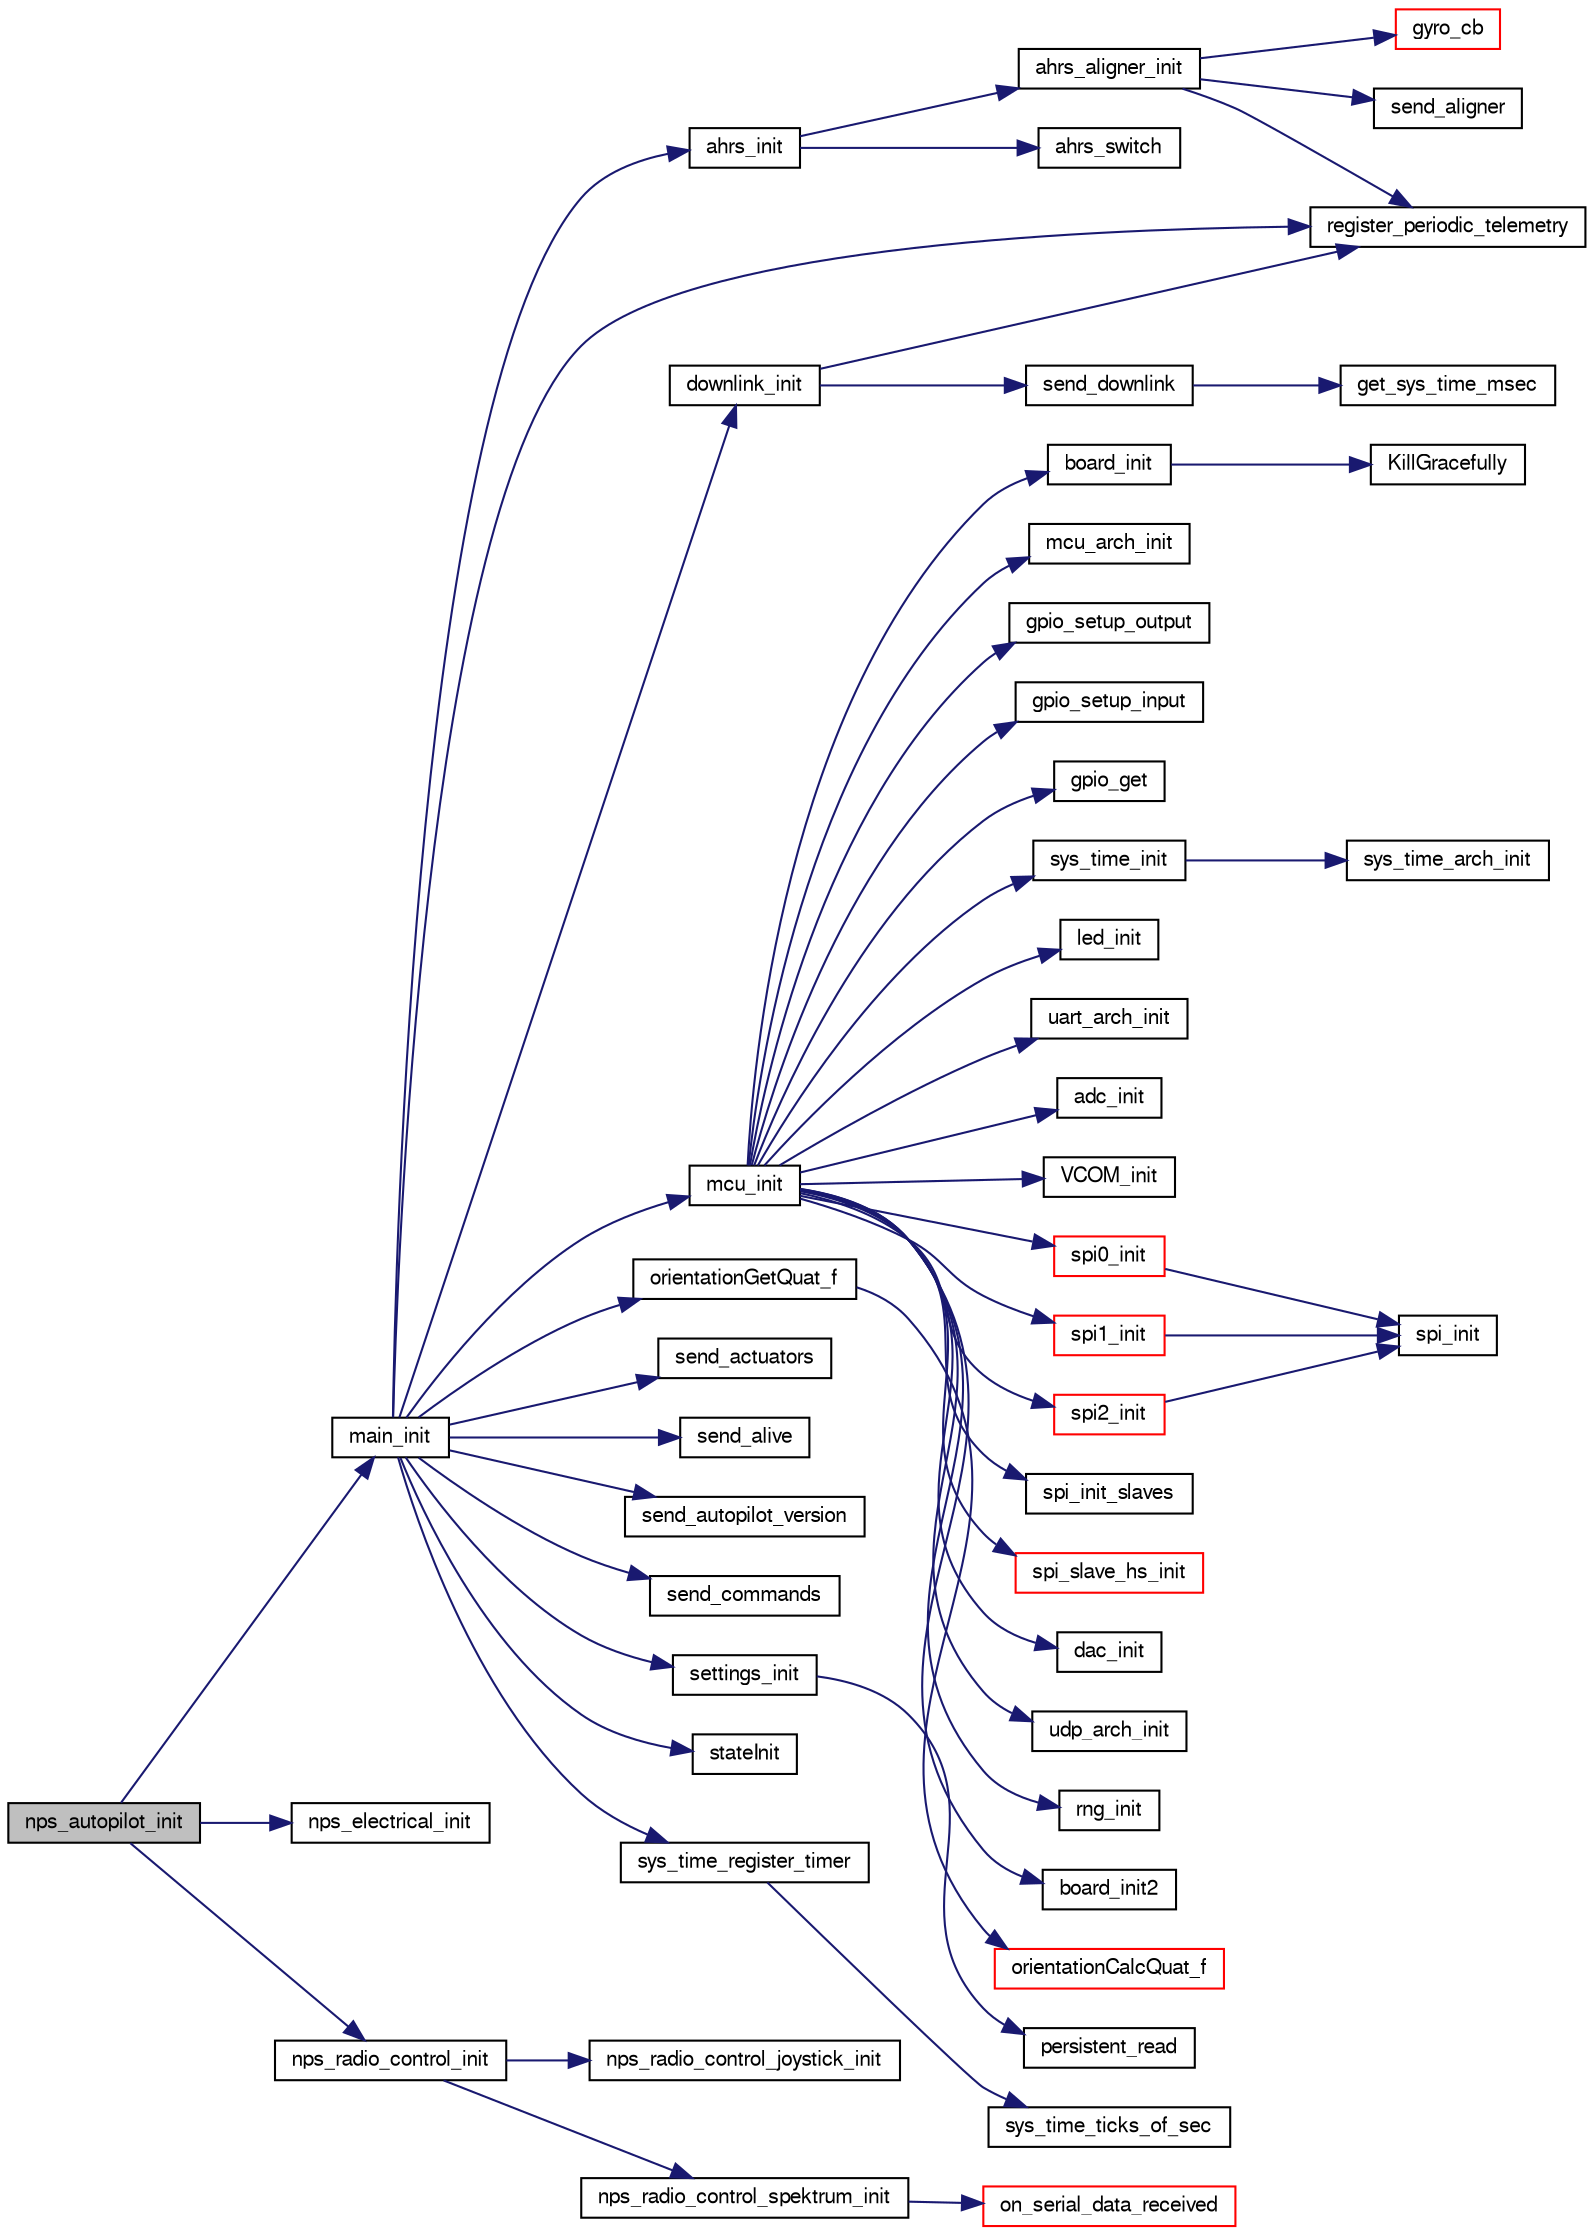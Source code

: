 digraph "nps_autopilot_init"
{
  edge [fontname="FreeSans",fontsize="10",labelfontname="FreeSans",labelfontsize="10"];
  node [fontname="FreeSans",fontsize="10",shape=record];
  rankdir="LR";
  Node1 [label="nps_autopilot_init",height=0.2,width=0.4,color="black", fillcolor="grey75", style="filled", fontcolor="black"];
  Node1 -> Node2 [color="midnightblue",fontsize="10",style="solid",fontname="FreeSans"];
  Node2 [label="main_init",height=0.2,width=0.4,color="black", fillcolor="white", style="filled",URL="$demo__ahrs__actuators_8c.html#afaa8374e20b79aaf7cfcea5ad9467ab1"];
  Node2 -> Node3 [color="midnightblue",fontsize="10",style="solid",fontname="FreeSans"];
  Node3 [label="ahrs_init",height=0.2,width=0.4,color="black", fillcolor="white", style="filled",URL="$ahrs_8c.html#aa3721663c9df7c7af5613486a3566afb",tooltip="AHRS initialization. "];
  Node3 -> Node4 [color="midnightblue",fontsize="10",style="solid",fontname="FreeSans"];
  Node4 [label="ahrs_aligner_init",height=0.2,width=0.4,color="black", fillcolor="white", style="filled",URL="$ahrs__aligner_8c.html#a321c9a82fcb75074c3041cbf6906e5ea"];
  Node4 -> Node5 [color="midnightblue",fontsize="10",style="solid",fontname="FreeSans"];
  Node5 [label="gyro_cb",height=0.2,width=0.4,color="red", fillcolor="white", style="filled",URL="$ahrs__aligner_8c.html#a47e1ea35fdb43af72537c6c9f38b889d"];
  Node4 -> Node6 [color="midnightblue",fontsize="10",style="solid",fontname="FreeSans"];
  Node6 [label="register_periodic_telemetry",height=0.2,width=0.4,color="black", fillcolor="white", style="filled",URL="$telemetry_8c.html#a8b8cf43739f06c54d16370c141b541a0",tooltip="Register a telemetry callback function. "];
  Node4 -> Node7 [color="midnightblue",fontsize="10",style="solid",fontname="FreeSans"];
  Node7 [label="send_aligner",height=0.2,width=0.4,color="black", fillcolor="white", style="filled",URL="$ahrs__aligner_8c.html#abe64b23cba24d9f6d4efd4773d3c8d1e"];
  Node3 -> Node8 [color="midnightblue",fontsize="10",style="solid",fontname="FreeSans"];
  Node8 [label="ahrs_switch",height=0.2,width=0.4,color="black", fillcolor="white", style="filled",URL="$ahrs_8c.html#ad933997851f19f057be2d3c1d4b5b5d0",tooltip="Switch to the output of another AHRS impl. "];
  Node2 -> Node9 [color="midnightblue",fontsize="10",style="solid",fontname="FreeSans"];
  Node9 [label="downlink_init",height=0.2,width=0.4,color="black", fillcolor="white", style="filled",URL="$downlink_8c.html#afd49e1738cc6ad57218b944dcb94f73b"];
  Node9 -> Node6 [color="midnightblue",fontsize="10",style="solid",fontname="FreeSans"];
  Node9 -> Node10 [color="midnightblue",fontsize="10",style="solid",fontname="FreeSans"];
  Node10 [label="send_downlink",height=0.2,width=0.4,color="black", fillcolor="white", style="filled",URL="$downlink_8c.html#af23b2b19aabf230dd8e4bb719c3d4f34"];
  Node10 -> Node11 [color="midnightblue",fontsize="10",style="solid",fontname="FreeSans"];
  Node11 [label="get_sys_time_msec",height=0.2,width=0.4,color="black", fillcolor="white", style="filled",URL="$chibios_2mcu__periph_2sys__time__arch_8c.html#ad3cb294b0d1d74dfb511534b36a17960",tooltip="Get the time in milliseconds since startup. "];
  Node2 -> Node12 [color="midnightblue",fontsize="10",style="solid",fontname="FreeSans"];
  Node12 [label="mcu_init",height=0.2,width=0.4,color="black", fillcolor="white", style="filled",URL="$group__mcu__periph.html#ga9af744358ff4b1e3e33d7dd170862f9b",tooltip="Microcontroller peripherals initialization. "];
  Node12 -> Node13 [color="midnightblue",fontsize="10",style="solid",fontname="FreeSans"];
  Node13 [label="board_init",height=0.2,width=0.4,color="black", fillcolor="white", style="filled",URL="$group__mcu__periph.html#ga916f2adc2080b4fe88034086d107a8dc",tooltip="Optional board init function called at the start of mcu_init(). "];
  Node13 -> Node14 [color="midnightblue",fontsize="10",style="solid",fontname="FreeSans"];
  Node14 [label="KillGracefully",height=0.2,width=0.4,color="black", fillcolor="white", style="filled",URL="$ardrone_2board_8c.html#a646b7f375c14d15f1aa843bbe058634f"];
  Node12 -> Node15 [color="midnightblue",fontsize="10",style="solid",fontname="FreeSans"];
  Node15 [label="mcu_arch_init",height=0.2,width=0.4,color="black", fillcolor="white", style="filled",URL="$chibios_2mcu__arch_8c.html#a87671303c7d4a9264b1ffbb07e87f454"];
  Node12 -> Node16 [color="midnightblue",fontsize="10",style="solid",fontname="FreeSans"];
  Node16 [label="gpio_setup_output",height=0.2,width=0.4,color="black", fillcolor="white", style="filled",URL="$chibios_2mcu__periph_2gpio__arch_8c.html#a614c4a447f1e43381d92c682ac3b953f",tooltip="Setup one or more pins of the given GPIO port as outputs. "];
  Node12 -> Node17 [color="midnightblue",fontsize="10",style="solid",fontname="FreeSans"];
  Node17 [label="gpio_setup_input",height=0.2,width=0.4,color="black", fillcolor="white", style="filled",URL="$chibios_2mcu__periph_2gpio__arch_8c.html#ae7d0172a824f41338c10872b96cc541b",tooltip="Setup one or more pins of the given GPIO port as inputs. "];
  Node12 -> Node18 [color="midnightblue",fontsize="10",style="solid",fontname="FreeSans"];
  Node18 [label="gpio_get",height=0.2,width=0.4,color="black", fillcolor="white", style="filled",URL="$chibios_2mcu__periph_2gpio__arch_8h.html#afd6403990094d8cd6010b2e641a977da",tooltip="Get level of a gpio. "];
  Node12 -> Node19 [color="midnightblue",fontsize="10",style="solid",fontname="FreeSans"];
  Node19 [label="sys_time_init",height=0.2,width=0.4,color="black", fillcolor="white", style="filled",URL="$sys__time_8c.html#a1e6b75f4db9128a3326d8a6283b0af43"];
  Node19 -> Node20 [color="midnightblue",fontsize="10",style="solid",fontname="FreeSans"];
  Node20 [label="sys_time_arch_init",height=0.2,width=0.4,color="black", fillcolor="white", style="filled",URL="$chibios_2mcu__periph_2sys__time__arch_8c.html#a9b31c2feb846b96205ae20ea6883e1c4"];
  Node12 -> Node21 [color="midnightblue",fontsize="10",style="solid",fontname="FreeSans"];
  Node21 [label="led_init",height=0.2,width=0.4,color="black", fillcolor="white", style="filled",URL="$led_8h.html#a9d9d9b1f30592189c3aa7358c626218f",tooltip="Automatic initialization of actived LED Set to OFF at startup. "];
  Node12 -> Node22 [color="midnightblue",fontsize="10",style="solid",fontname="FreeSans"];
  Node22 [label="uart_arch_init",height=0.2,width=0.4,color="black", fillcolor="white", style="filled",URL="$linux_2mcu__periph_2uart__arch_8c.html#a7e440684a8b6a4088b2f1d5b4dc47587"];
  Node12 -> Node23 [color="midnightblue",fontsize="10",style="solid",fontname="FreeSans"];
  Node23 [label="adc_init",height=0.2,width=0.4,color="black", fillcolor="white", style="filled",URL="$chibios_2mcu__periph_2adc__arch_8c.html#a2b815e6730e8723a6d1d06d9ef8f31c0",tooltip="Adc init. "];
  Node12 -> Node24 [color="midnightblue",fontsize="10",style="solid",fontname="FreeSans"];
  Node24 [label="VCOM_init",height=0.2,width=0.4,color="black", fillcolor="white", style="filled",URL="$lpc21_2usb__ser__hw_8c.html#a96a54f28bfc8bc28963cd2fac74609cd"];
  Node12 -> Node25 [color="midnightblue",fontsize="10",style="solid",fontname="FreeSans"];
  Node25 [label="spi0_init",height=0.2,width=0.4,color="red", fillcolor="white", style="filled",URL="$group__spi.html#ga2437939c4fca0a4a5a4f79460ed3f731"];
  Node25 -> Node26 [color="midnightblue",fontsize="10",style="solid",fontname="FreeSans"];
  Node26 [label="spi_init",height=0.2,width=0.4,color="black", fillcolor="white", style="filled",URL="$group__spi.html#ga6c0861f0c2184cab82f883ca29312011",tooltip="Initialize a spi peripheral. "];
  Node12 -> Node27 [color="midnightblue",fontsize="10",style="solid",fontname="FreeSans"];
  Node27 [label="spi1_init",height=0.2,width=0.4,color="red", fillcolor="white", style="filled",URL="$group__spi.html#ga7da3469436debceb731ecb76c920efda"];
  Node27 -> Node26 [color="midnightblue",fontsize="10",style="solid",fontname="FreeSans"];
  Node12 -> Node28 [color="midnightblue",fontsize="10",style="solid",fontname="FreeSans"];
  Node28 [label="spi2_init",height=0.2,width=0.4,color="red", fillcolor="white", style="filled",URL="$group__spi.html#ga1c8c4e89459606c70f6749714abd4a86"];
  Node28 -> Node26 [color="midnightblue",fontsize="10",style="solid",fontname="FreeSans"];
  Node12 -> Node29 [color="midnightblue",fontsize="10",style="solid",fontname="FreeSans"];
  Node29 [label="spi_init_slaves",height=0.2,width=0.4,color="black", fillcolor="white", style="filled",URL="$group__spi.html#gafc9125c5764a6749703ae4f1303a16f3",tooltip="spi_init_slaves() function "];
  Node12 -> Node30 [color="midnightblue",fontsize="10",style="solid",fontname="FreeSans"];
  Node30 [label="spi_slave_hs_init",height=0.2,width=0.4,color="red", fillcolor="white", style="filled",URL="$spi__slave__hs__arch_8c.html#ad7c7233ab7697ee83d0228fe95b0c048"];
  Node12 -> Node31 [color="midnightblue",fontsize="10",style="solid",fontname="FreeSans"];
  Node31 [label="dac_init",height=0.2,width=0.4,color="black", fillcolor="white", style="filled",URL="$dac__arch_8c.html#a6e622fafee8436bf9cf9f6b120352e3c"];
  Node12 -> Node32 [color="midnightblue",fontsize="10",style="solid",fontname="FreeSans"];
  Node32 [label="udp_arch_init",height=0.2,width=0.4,color="black", fillcolor="white", style="filled",URL="$linux_2mcu__periph_2udp__arch_8c.html#a665732768aad2a0f4b0a396d96485cc2"];
  Node12 -> Node33 [color="midnightblue",fontsize="10",style="solid",fontname="FreeSans"];
  Node33 [label="rng_init",height=0.2,width=0.4,color="black", fillcolor="white", style="filled",URL="$chibios_2mcu__periph_2rng__arch_8c.html#ad5a3df3d0092f55f6ea54ccaa7daf3dc"];
  Node12 -> Node34 [color="midnightblue",fontsize="10",style="solid",fontname="FreeSans"];
  Node34 [label="board_init2",height=0.2,width=0.4,color="black", fillcolor="white", style="filled",URL="$group__mcu__periph.html#gaf8669c6ba2d12460cf1172edd1a5e4a3",tooltip="Optional board init function called at the end of mcu_init(). "];
  Node2 -> Node35 [color="midnightblue",fontsize="10",style="solid",fontname="FreeSans"];
  Node35 [label="orientationGetQuat_f",height=0.2,width=0.4,color="black", fillcolor="white", style="filled",URL="$group__math__orientation__representation.html#ga4bc38966bac43e1f55b2f042d8f2e411",tooltip="Get vehicle body attitude quaternion (float). "];
  Node35 -> Node36 [color="midnightblue",fontsize="10",style="solid",fontname="FreeSans"];
  Node36 [label="orientationCalcQuat_f",height=0.2,width=0.4,color="red", fillcolor="white", style="filled",URL="$group__math__orientation__representation.html#ga33edf7d5bd278bed617fb5aa88559dc2"];
  Node2 -> Node6 [color="midnightblue",fontsize="10",style="solid",fontname="FreeSans"];
  Node2 -> Node37 [color="midnightblue",fontsize="10",style="solid",fontname="FreeSans"];
  Node37 [label="send_actuators",height=0.2,width=0.4,color="black", fillcolor="white", style="filled",URL="$demo__ahrs__actuators_8c.html#acd7f051f394d395b1b28750b8e853e9c"];
  Node2 -> Node38 [color="midnightblue",fontsize="10",style="solid",fontname="FreeSans"];
  Node38 [label="send_alive",height=0.2,width=0.4,color="black", fillcolor="white", style="filled",URL="$demo__ahrs__actuators_8c.html#a65644c7fe2e327f01296b259bc106f85"];
  Node2 -> Node39 [color="midnightblue",fontsize="10",style="solid",fontname="FreeSans"];
  Node39 [label="send_autopilot_version",height=0.2,width=0.4,color="black", fillcolor="white", style="filled",URL="$demo__ahrs__actuators_8c.html#a974326e4c446abb45f2c4ce43666412f"];
  Node2 -> Node40 [color="midnightblue",fontsize="10",style="solid",fontname="FreeSans"];
  Node40 [label="send_commands",height=0.2,width=0.4,color="black", fillcolor="white", style="filled",URL="$demo__ahrs__actuators_8c.html#a4d3ebf2393fe597ab7a9a9e615ed2efe"];
  Node2 -> Node41 [color="midnightblue",fontsize="10",style="solid",fontname="FreeSans"];
  Node41 [label="settings_init",height=0.2,width=0.4,color="black", fillcolor="white", style="filled",URL="$settings_8c.html#a5f9a5a2e826aec11c77548f2a541fb9e"];
  Node41 -> Node42 [color="midnightblue",fontsize="10",style="solid",fontname="FreeSans"];
  Node42 [label="persistent_read",height=0.2,width=0.4,color="black", fillcolor="white", style="filled",URL="$chibios_2subsystems_2settings__arch_8c.html#a6d60026540670a5fc2ac03dee06c791e"];
  Node2 -> Node43 [color="midnightblue",fontsize="10",style="solid",fontname="FreeSans"];
  Node43 [label="stateInit",height=0.2,width=0.4,color="black", fillcolor="white", style="filled",URL="$group__state__interface.html#gae841c56c9a83bf54bcdd8d7f166f2e2a"];
  Node2 -> Node44 [color="midnightblue",fontsize="10",style="solid",fontname="FreeSans"];
  Node44 [label="sys_time_register_timer",height=0.2,width=0.4,color="black", fillcolor="white", style="filled",URL="$sys__time_8c.html#a3ababed8b6819006aaf919a663efe8cd",tooltip="Register a new system timer. "];
  Node44 -> Node45 [color="midnightblue",fontsize="10",style="solid",fontname="FreeSans"];
  Node45 [label="sys_time_ticks_of_sec",height=0.2,width=0.4,color="black", fillcolor="white", style="filled",URL="$sys__time_8h.html#a2894f16d75a4d3c6ad1449d7bba85406"];
  Node1 -> Node46 [color="midnightblue",fontsize="10",style="solid",fontname="FreeSans"];
  Node46 [label="nps_electrical_init",height=0.2,width=0.4,color="black", fillcolor="white", style="filled",URL="$nps__electrical_8c.html#a9a38e15f4c115662205d7acfb92db20c"];
  Node1 -> Node47 [color="midnightblue",fontsize="10",style="solid",fontname="FreeSans"];
  Node47 [label="nps_radio_control_init",height=0.2,width=0.4,color="black", fillcolor="white", style="filled",URL="$nps__radio__control_8c.html#a1028b3dc0a115b1c2cbfbf478d60c1c7"];
  Node47 -> Node48 [color="midnightblue",fontsize="10",style="solid",fontname="FreeSans"];
  Node48 [label="nps_radio_control_joystick_init",height=0.2,width=0.4,color="black", fillcolor="white", style="filled",URL="$nps__radio__control__joystick_8c.html#a9a7bfae7d77d8c6d3baa7c313c3097f7",tooltip="Initializes SDL and the joystick. "];
  Node47 -> Node49 [color="midnightblue",fontsize="10",style="solid",fontname="FreeSans"];
  Node49 [label="nps_radio_control_spektrum_init",height=0.2,width=0.4,color="black", fillcolor="white", style="filled",URL="$nps__radio__control__spektrum_8c.html#a5ef81d6ecf86b47643a0c2f0eae06c6c"];
  Node49 -> Node50 [color="midnightblue",fontsize="10",style="solid",fontname="FreeSans"];
  Node50 [label="on_serial_data_received",height=0.2,width=0.4,color="red", fillcolor="white", style="filled",URL="$nps__radio__control__spektrum_8c.html#a96e61646754bf2df198da01db1a0349f"];
}
